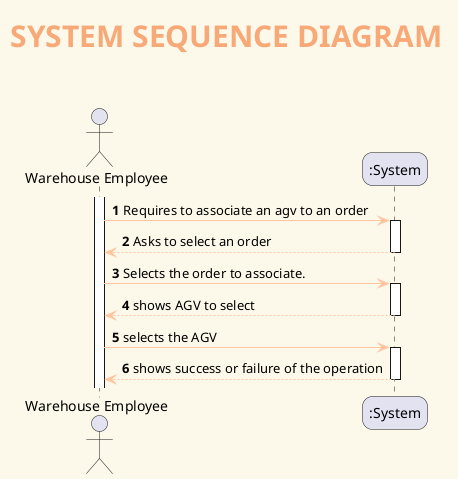 @startuml
' ======= layout =========
skinparam backgroundColor #fcf9ea
skinparam titleBorderRoundCorner 15
skinparam titleFontSize 30
skinparam classAttributeIconSize 0
skinparam titleFontName Arial Black
skinparam titleFontColor #f8a978
skinparam roundcorner 20
skinparam stereotypeCBackgroundColor ffc5a1
skinparam class {

ArrowColor ffc5a1
BorderColor White
BackgroundColor badfdb
}


' ======= title =========
title <b>SYSTEM SEQUENCE DIAGRAM\n
autonumber
actor "Warehouse Employee" as emp

activate emp
emp -> ":System" : Requires to associate an agv to an order
activate ":System"
emp <-- ":System": Asks to select an order
deactivate ":System"
emp -> ":System": Selects the order to associate.
activate ":System"
":System" --> emp : shows AGV to select
deactivate ":System"
deactivate ":System"

emp -> ":System" : selects the AGV
activate ":System"
":System" --> emp : shows success or failure of the operation
deactivate ":System"


@enduml